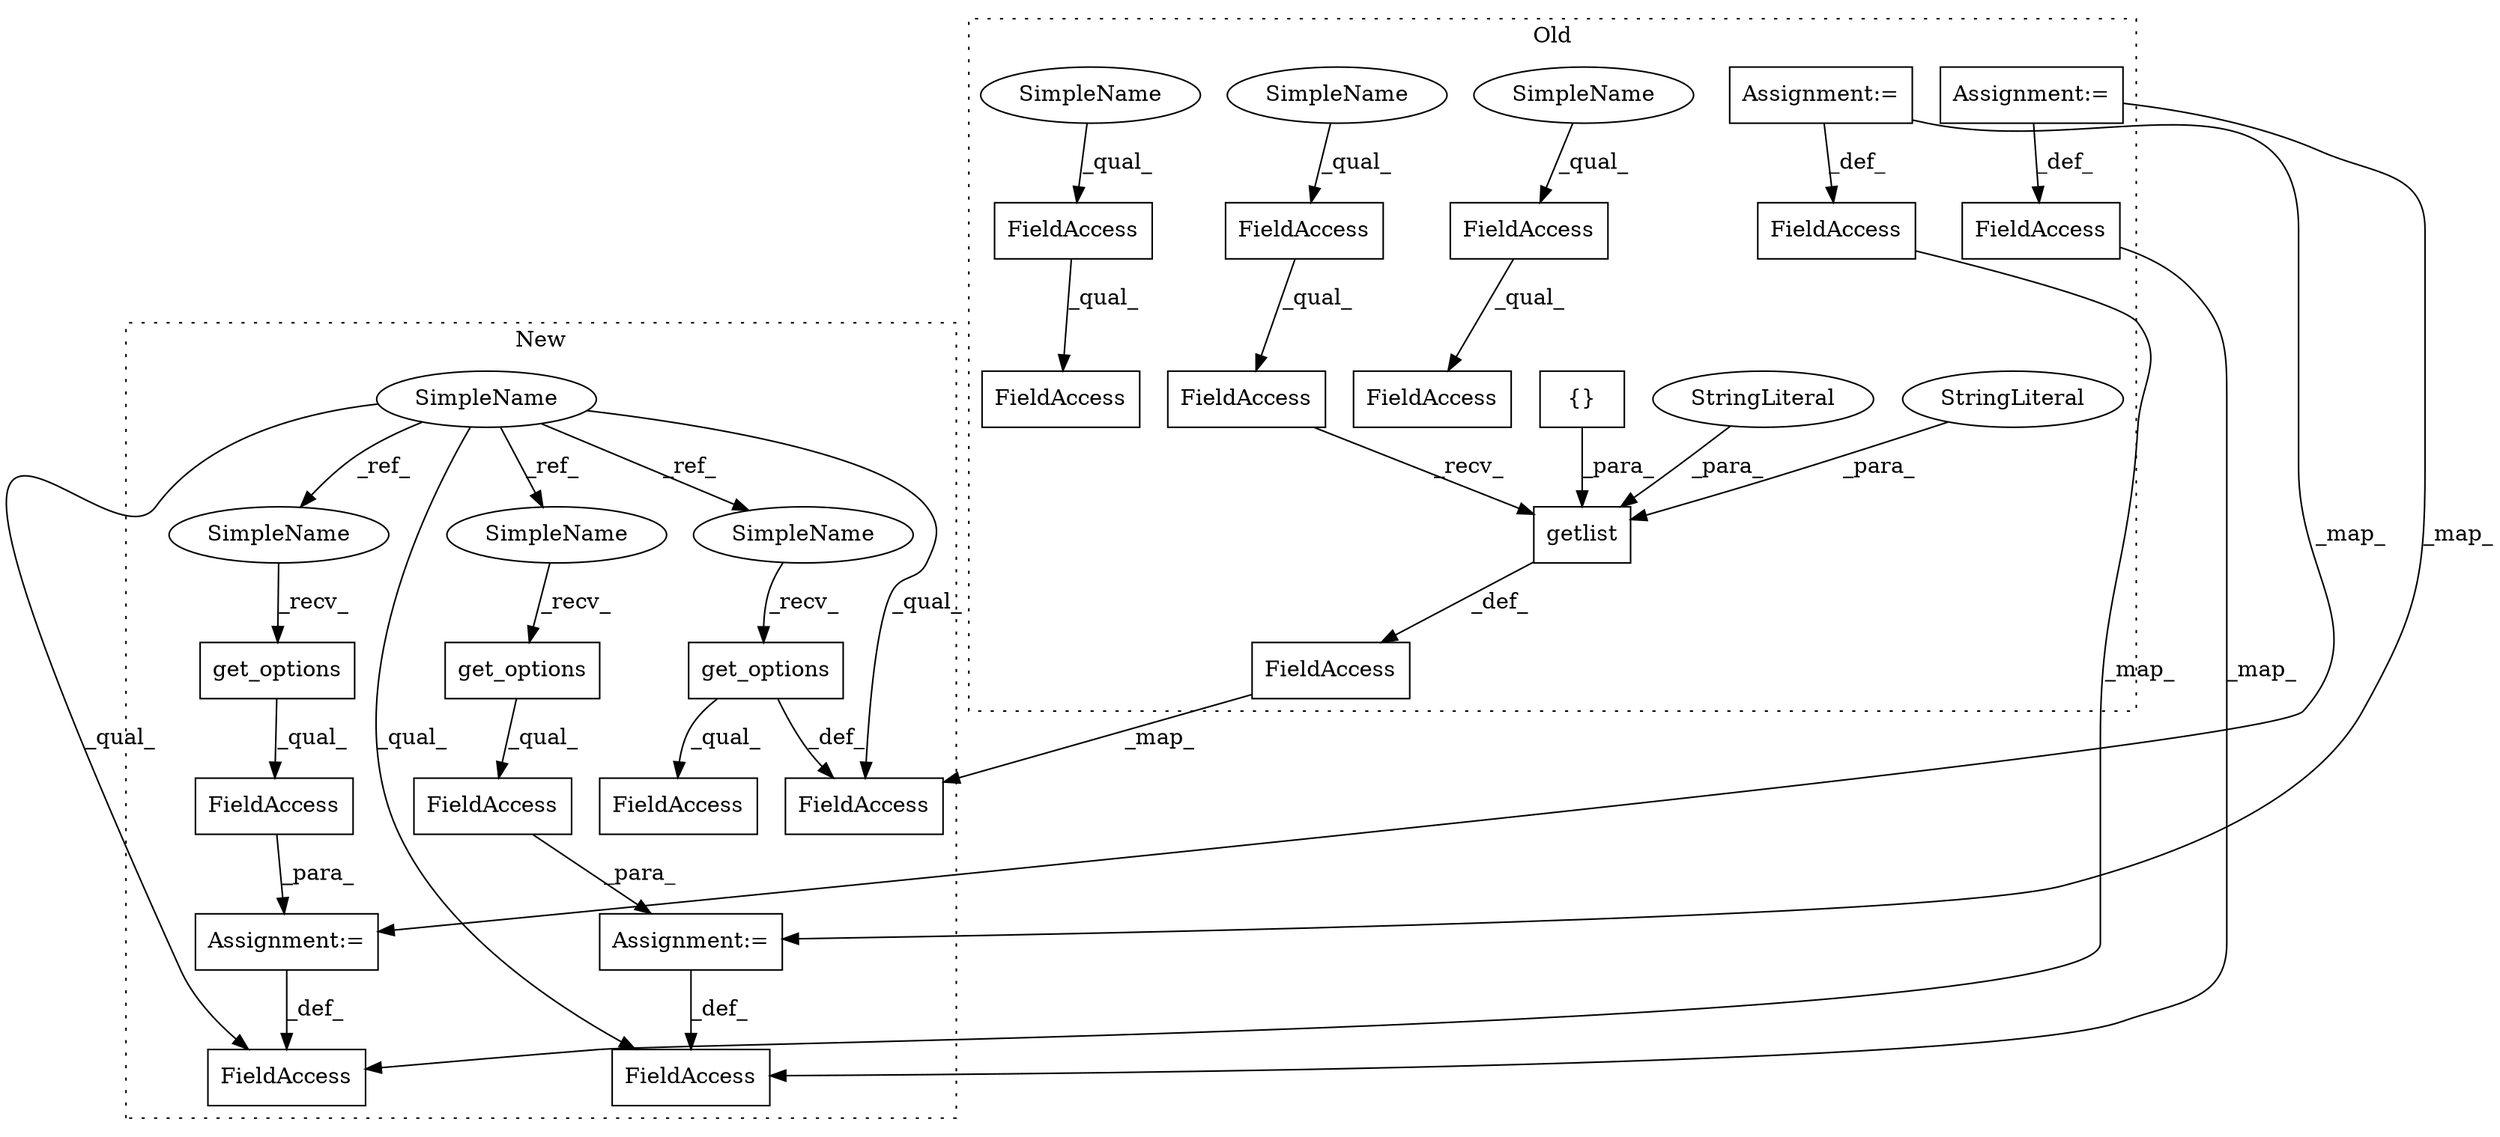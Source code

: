 digraph G {
subgraph cluster0 {
1 [label="{}" a="4" s="8470,8488" l="1,1" shape="box"];
4 [label="getlist" a="32" s="8418,8489" l="8,1" shape="box"];
5 [label="StringLiteral" a="45" s="8445" l="12" shape="ellipse"];
6 [label="FieldAccess" a="22" s="8398" l="19" shape="box"];
7 [label="FieldAccess" a="22" s="8398" l="12" shape="box"];
11 [label="FieldAccess" a="22" s="8805" l="12" shape="box"];
12 [label="FieldAccess" a="22" s="8805" l="20" shape="box"];
14 [label="FieldAccess" a="22" s="8579" l="12" shape="box"];
16 [label="FieldAccess" a="22" s="8579" l="19" shape="box"];
18 [label="FieldAccess" a="22" s="8268" l="9" shape="box"];
20 [label="Assignment:=" a="7" s="8277" l="1" shape="box"];
21 [label="StringLiteral" a="45" s="8426" l="18" shape="ellipse"];
23 [label="FieldAccess" a="22" s="8789" l="15" shape="box"];
24 [label="Assignment:=" a="7" s="8804" l="1" shape="box"];
27 [label="FieldAccess" a="22" s="8326" l="15" shape="box"];
31 [label="SimpleName" a="42" s="8805" l="4" shape="ellipse"];
32 [label="SimpleName" a="42" s="8398" l="4" shape="ellipse"];
33 [label="SimpleName" a="42" s="8579" l="4" shape="ellipse"];
label = "Old";
style="dotted";
}
subgraph cluster1 {
2 [label="get_options" a="32" s="8290" l="13" shape="box"];
3 [label="FieldAccess" a="22" s="8285" l="28" shape="box"];
8 [label="SimpleName" a="42" s="8106" l="4" shape="ellipse"];
9 [label="get_options" a="32" s="8388" l="13" shape="box"];
10 [label="FieldAccess" a="22" s="8383" l="29" shape="box"];
13 [label="get_options" a="32" s="8241" l="13" shape="box"];
15 [label="FieldAccess" a="22" s="8236" l="23" shape="box"];
17 [label="FieldAccess" a="22" s="8226" l="9" shape="box"];
19 [label="Assignment:=" a="7" s="8235" l="1" shape="box"];
22 [label="FieldAccess" a="22" s="8367" l="15" shape="box"];
25 [label="Assignment:=" a="7" s="8382" l="1" shape="box"];
26 [label="FieldAccess" a="22" s="8265" l="15" shape="box"];
28 [label="SimpleName" a="42" s="8236" l="4" shape="ellipse"];
29 [label="SimpleName" a="42" s="8285" l="4" shape="ellipse"];
30 [label="SimpleName" a="42" s="8383" l="4" shape="ellipse"];
label = "New";
style="dotted";
}
1 -> 4 [label="_para_"];
2 -> 3 [label="_qual_"];
2 -> 26 [label="_def_"];
4 -> 27 [label="_def_"];
5 -> 4 [label="_para_"];
6 -> 4 [label="_recv_"];
7 -> 6 [label="_qual_"];
8 -> 17 [label="_qual_"];
8 -> 29 [label="_ref_"];
8 -> 28 [label="_ref_"];
8 -> 30 [label="_ref_"];
8 -> 22 [label="_qual_"];
8 -> 26 [label="_qual_"];
9 -> 10 [label="_qual_"];
10 -> 25 [label="_para_"];
11 -> 12 [label="_qual_"];
13 -> 15 [label="_qual_"];
14 -> 16 [label="_qual_"];
15 -> 19 [label="_para_"];
18 -> 17 [label="_map_"];
19 -> 17 [label="_def_"];
20 -> 18 [label="_def_"];
20 -> 19 [label="_map_"];
21 -> 4 [label="_para_"];
23 -> 22 [label="_map_"];
24 -> 25 [label="_map_"];
24 -> 23 [label="_def_"];
25 -> 22 [label="_def_"];
27 -> 26 [label="_map_"];
28 -> 13 [label="_recv_"];
29 -> 2 [label="_recv_"];
30 -> 9 [label="_recv_"];
31 -> 11 [label="_qual_"];
32 -> 7 [label="_qual_"];
33 -> 14 [label="_qual_"];
}